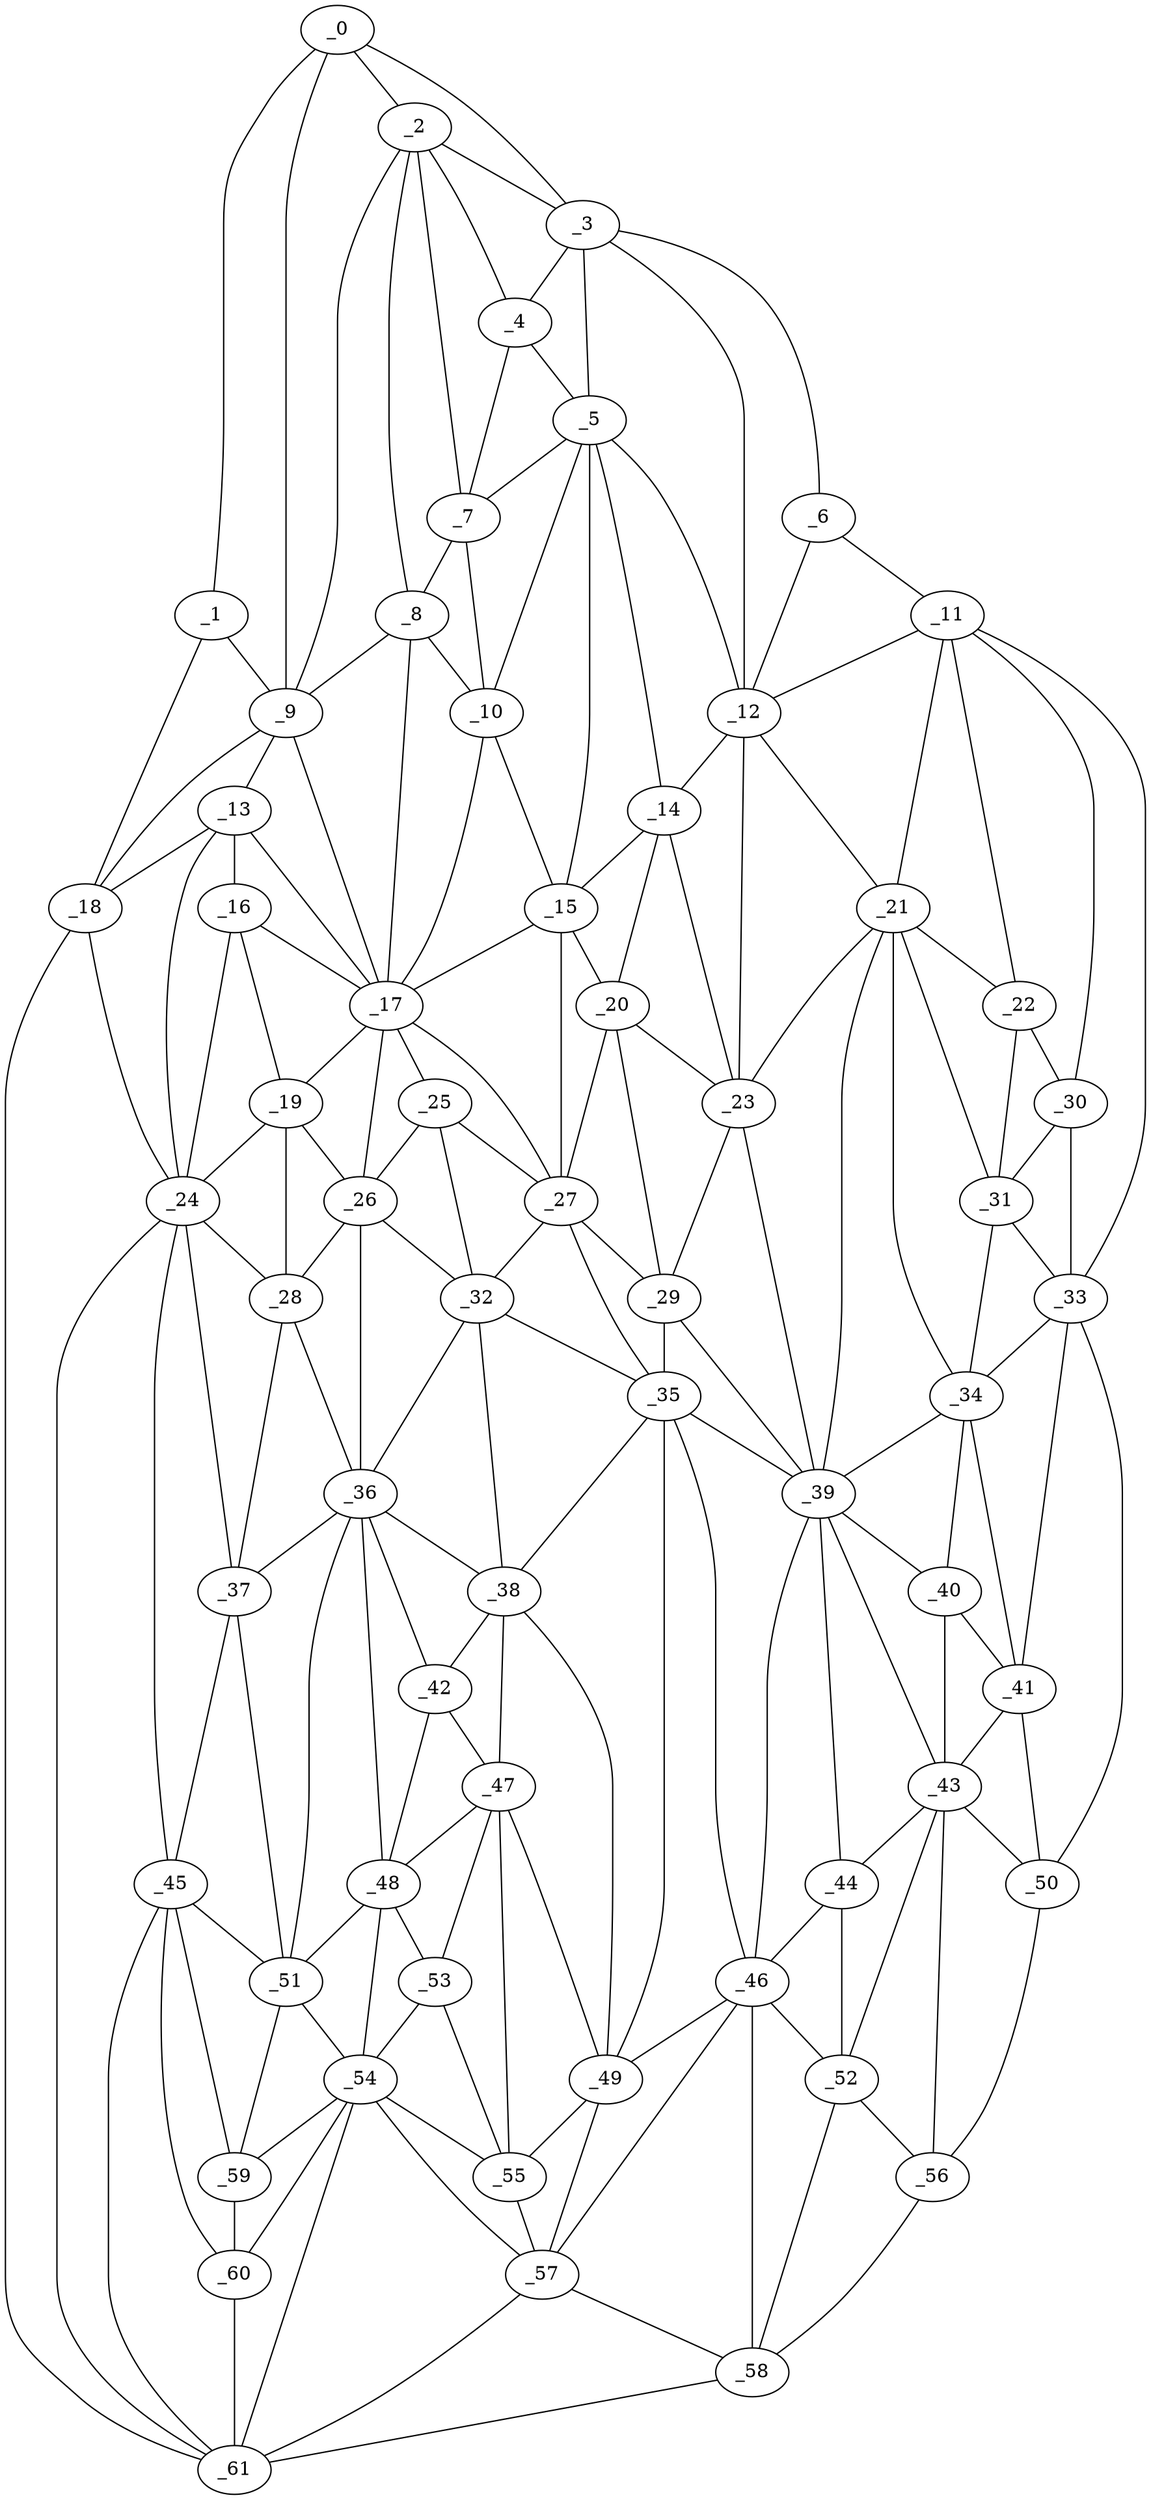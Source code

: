 graph "obj81__215.gxl" {
	_0	 [x=12,
		y=43];
	_1	 [x=26,
		y=14];
	_0 -- _1	 [valence=1];
	_2	 [x=28,
		y=62];
	_0 -- _2	 [valence=2];
	_3	 [x=34,
		y=101];
	_0 -- _3	 [valence=1];
	_9	 [x=52,
		y=37];
	_0 -- _9	 [valence=2];
	_1 -- _9	 [valence=2];
	_18	 [x=66,
		y=2];
	_1 -- _18	 [valence=1];
	_2 -- _3	 [valence=2];
	_4	 [x=39,
		y=79];
	_2 -- _4	 [valence=1];
	_7	 [x=46,
		y=69];
	_2 -- _7	 [valence=1];
	_8	 [x=50,
		y=55];
	_2 -- _8	 [valence=2];
	_2 -- _9	 [valence=2];
	_3 -- _4	 [valence=1];
	_5	 [x=43,
		y=85];
	_3 -- _5	 [valence=2];
	_6	 [x=43,
		y=116];
	_3 -- _6	 [valence=1];
	_12	 [x=56,
		y=93];
	_3 -- _12	 [valence=1];
	_4 -- _5	 [valence=2];
	_4 -- _7	 [valence=2];
	_5 -- _7	 [valence=2];
	_10	 [x=54,
		y=69];
	_5 -- _10	 [valence=2];
	_5 -- _12	 [valence=1];
	_14	 [x=59,
		y=87];
	_5 -- _14	 [valence=2];
	_15	 [x=62,
		y=77];
	_5 -- _15	 [valence=2];
	_11	 [x=55,
		y=120];
	_6 -- _11	 [valence=1];
	_6 -- _12	 [valence=2];
	_7 -- _8	 [valence=2];
	_7 -- _10	 [valence=2];
	_8 -- _9	 [valence=1];
	_8 -- _10	 [valence=2];
	_17	 [x=64,
		y=54];
	_8 -- _17	 [valence=2];
	_13	 [x=58,
		y=36];
	_9 -- _13	 [valence=1];
	_9 -- _17	 [valence=1];
	_9 -- _18	 [valence=2];
	_10 -- _15	 [valence=1];
	_10 -- _17	 [valence=2];
	_11 -- _12	 [valence=1];
	_21	 [x=70,
		y=99];
	_11 -- _21	 [valence=2];
	_22	 [x=70,
		y=116];
	_11 -- _22	 [valence=2];
	_30	 [x=80,
		y=123];
	_11 -- _30	 [valence=2];
	_33	 [x=84,
		y=125];
	_11 -- _33	 [valence=1];
	_12 -- _14	 [valence=2];
	_12 -- _21	 [valence=2];
	_23	 [x=72,
		y=93];
	_12 -- _23	 [valence=2];
	_16	 [x=63,
		y=37];
	_13 -- _16	 [valence=2];
	_13 -- _17	 [valence=1];
	_13 -- _18	 [valence=2];
	_24	 [x=73,
		y=5];
	_13 -- _24	 [valence=1];
	_14 -- _15	 [valence=1];
	_20	 [x=70,
		y=82];
	_14 -- _20	 [valence=2];
	_14 -- _23	 [valence=2];
	_15 -- _17	 [valence=2];
	_15 -- _20	 [valence=2];
	_27	 [x=77,
		y=62];
	_15 -- _27	 [valence=2];
	_16 -- _17	 [valence=2];
	_19	 [x=69,
		y=37];
	_16 -- _19	 [valence=2];
	_16 -- _24	 [valence=2];
	_17 -- _19	 [valence=1];
	_25	 [x=75,
		y=55];
	_17 -- _25	 [valence=2];
	_26	 [x=77,
		y=47];
	_17 -- _26	 [valence=1];
	_17 -- _27	 [valence=2];
	_18 -- _24	 [valence=2];
	_61	 [x=123,
		y=17];
	_18 -- _61	 [valence=1];
	_19 -- _24	 [valence=2];
	_19 -- _26	 [valence=1];
	_28	 [x=80,
		y=38];
	_19 -- _28	 [valence=1];
	_20 -- _23	 [valence=1];
	_20 -- _27	 [valence=2];
	_29	 [x=80,
		y=85];
	_20 -- _29	 [valence=2];
	_21 -- _22	 [valence=1];
	_21 -- _23	 [valence=1];
	_31	 [x=82,
		y=116];
	_21 -- _31	 [valence=2];
	_34	 [x=89,
		y=113];
	_21 -- _34	 [valence=1];
	_39	 [x=97,
		y=100];
	_21 -- _39	 [valence=2];
	_22 -- _30	 [valence=1];
	_22 -- _31	 [valence=2];
	_23 -- _29	 [valence=2];
	_23 -- _39	 [valence=2];
	_24 -- _28	 [valence=2];
	_37	 [x=97,
		y=37];
	_24 -- _37	 [valence=2];
	_45	 [x=107,
		y=35];
	_24 -- _45	 [valence=2];
	_24 -- _61	 [valence=1];
	_25 -- _26	 [valence=2];
	_25 -- _27	 [valence=2];
	_32	 [x=84,
		y=60];
	_25 -- _32	 [valence=2];
	_26 -- _28	 [valence=2];
	_26 -- _32	 [valence=1];
	_36	 [x=93,
		y=50];
	_26 -- _36	 [valence=1];
	_27 -- _29	 [valence=1];
	_27 -- _32	 [valence=2];
	_35	 [x=90,
		y=74];
	_27 -- _35	 [valence=2];
	_28 -- _36	 [valence=1];
	_28 -- _37	 [valence=1];
	_29 -- _35	 [valence=2];
	_29 -- _39	 [valence=2];
	_30 -- _31	 [valence=1];
	_30 -- _33	 [valence=2];
	_31 -- _33	 [valence=2];
	_31 -- _34	 [valence=2];
	_32 -- _35	 [valence=1];
	_32 -- _36	 [valence=2];
	_38	 [x=97,
		y=69];
	_32 -- _38	 [valence=2];
	_33 -- _34	 [valence=1];
	_41	 [x=101,
		y=120];
	_33 -- _41	 [valence=1];
	_50	 [x=111,
		y=118];
	_33 -- _50	 [valence=1];
	_34 -- _39	 [valence=1];
	_40	 [x=97,
		y=113];
	_34 -- _40	 [valence=1];
	_34 -- _41	 [valence=2];
	_35 -- _38	 [valence=2];
	_35 -- _39	 [valence=2];
	_46	 [x=107,
		y=93];
	_35 -- _46	 [valence=1];
	_49	 [x=110,
		y=81];
	_35 -- _49	 [valence=1];
	_36 -- _37	 [valence=2];
	_36 -- _38	 [valence=1];
	_42	 [x=102,
		y=67];
	_36 -- _42	 [valence=2];
	_48	 [x=110,
		y=57];
	_36 -- _48	 [valence=2];
	_51	 [x=112,
		y=44];
	_36 -- _51	 [valence=1];
	_37 -- _45	 [valence=2];
	_37 -- _51	 [valence=2];
	_38 -- _42	 [valence=2];
	_47	 [x=109,
		y=70];
	_38 -- _47	 [valence=1];
	_38 -- _49	 [valence=2];
	_39 -- _40	 [valence=2];
	_43	 [x=103,
		y=114];
	_39 -- _43	 [valence=1];
	_44	 [x=104,
		y=99];
	_39 -- _44	 [valence=1];
	_39 -- _46	 [valence=2];
	_40 -- _41	 [valence=2];
	_40 -- _43	 [valence=1];
	_41 -- _43	 [valence=2];
	_41 -- _50	 [valence=2];
	_42 -- _47	 [valence=2];
	_42 -- _48	 [valence=2];
	_43 -- _44	 [valence=1];
	_43 -- _50	 [valence=1];
	_52	 [x=114,
		y=99];
	_43 -- _52	 [valence=1];
	_56	 [x=116,
		y=114];
	_43 -- _56	 [valence=2];
	_44 -- _46	 [valence=2];
	_44 -- _52	 [valence=2];
	_45 -- _51	 [valence=2];
	_59	 [x=119,
		y=30];
	_45 -- _59	 [valence=2];
	_60	 [x=121,
		y=23];
	_45 -- _60	 [valence=1];
	_45 -- _61	 [valence=1];
	_46 -- _49	 [valence=1];
	_46 -- _52	 [valence=1];
	_57	 [x=117,
		y=83];
	_46 -- _57	 [valence=2];
	_58	 [x=118,
		y=96];
	_46 -- _58	 [valence=2];
	_47 -- _48	 [valence=2];
	_47 -- _49	 [valence=2];
	_53	 [x=115,
		y=65];
	_47 -- _53	 [valence=1];
	_55	 [x=116,
		y=73];
	_47 -- _55	 [valence=2];
	_48 -- _51	 [valence=2];
	_48 -- _53	 [valence=2];
	_54	 [x=116,
		y=55];
	_48 -- _54	 [valence=2];
	_49 -- _55	 [valence=2];
	_49 -- _57	 [valence=2];
	_50 -- _56	 [valence=1];
	_51 -- _54	 [valence=2];
	_51 -- _59	 [valence=1];
	_52 -- _56	 [valence=1];
	_52 -- _58	 [valence=2];
	_53 -- _54	 [valence=1];
	_53 -- _55	 [valence=2];
	_54 -- _55	 [valence=1];
	_54 -- _57	 [valence=2];
	_54 -- _59	 [valence=1];
	_54 -- _60	 [valence=2];
	_54 -- _61	 [valence=1];
	_55 -- _57	 [valence=2];
	_56 -- _58	 [valence=1];
	_57 -- _58	 [valence=2];
	_57 -- _61	 [valence=2];
	_58 -- _61	 [valence=1];
	_59 -- _60	 [valence=2];
	_60 -- _61	 [valence=1];
}
